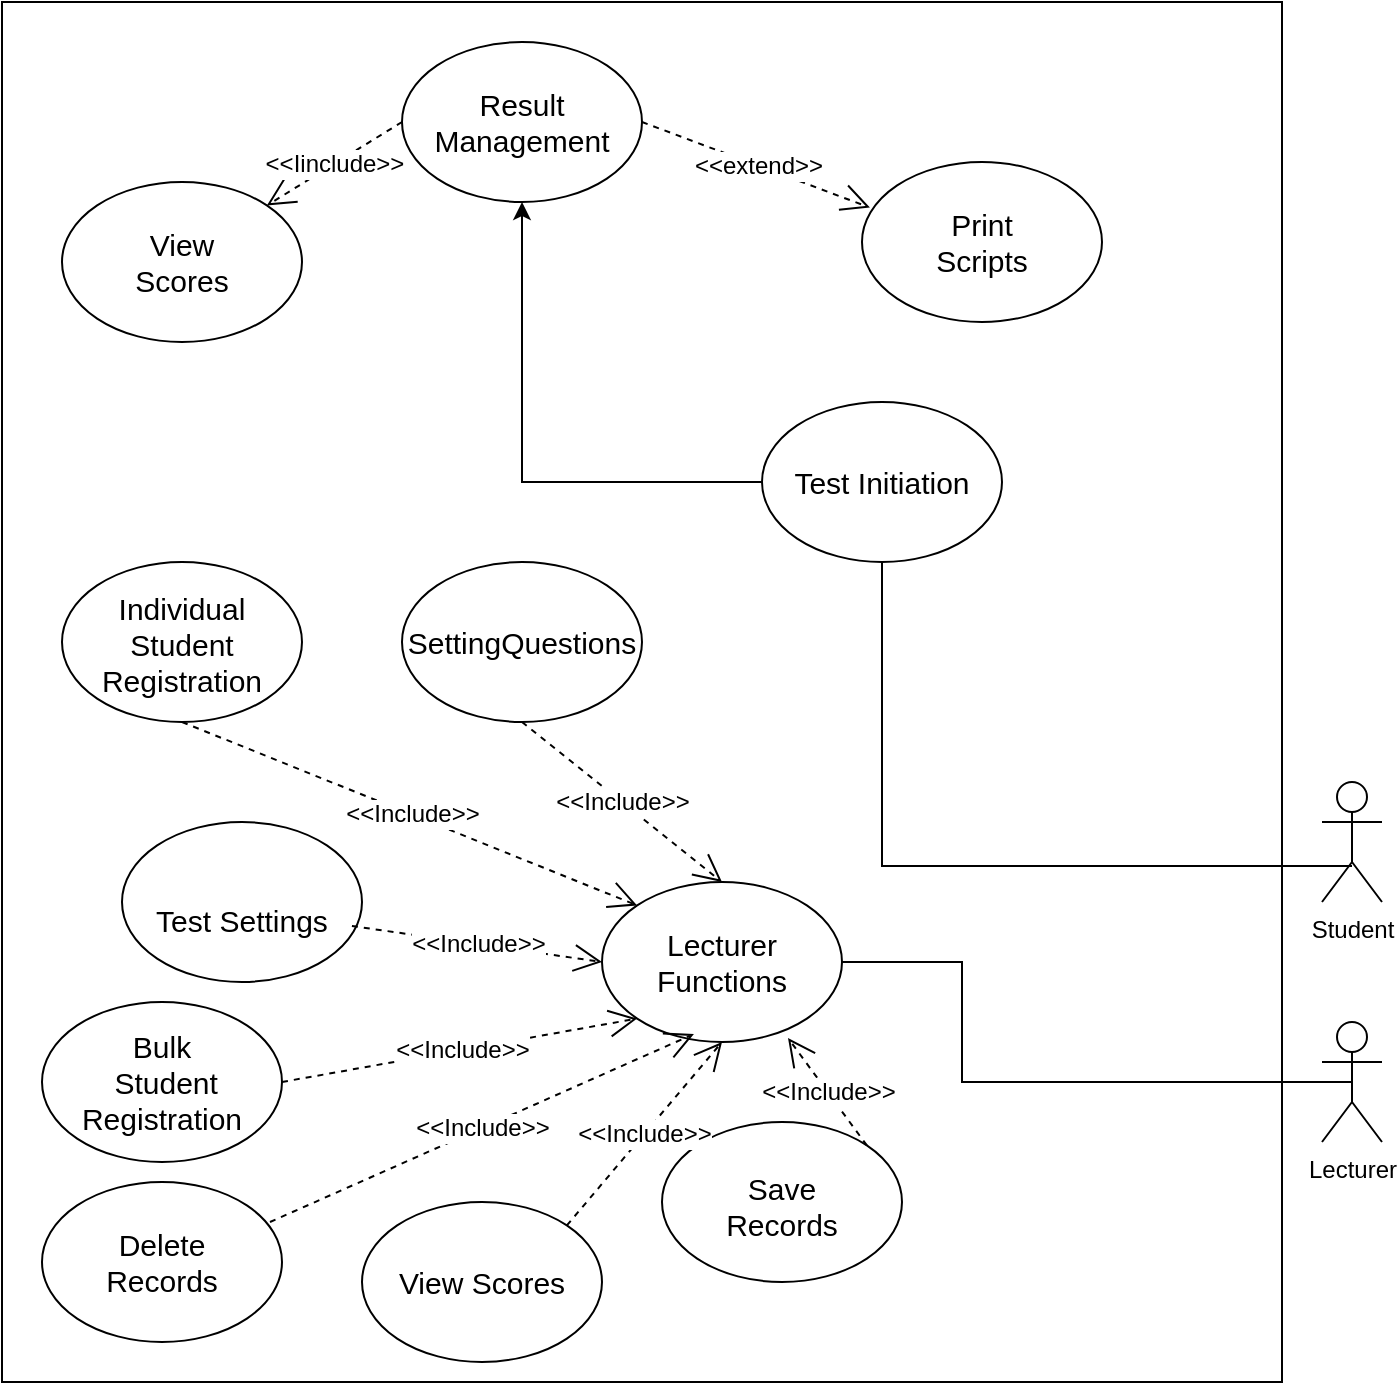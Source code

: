 <mxfile version="22.1.17" type="github">
  <diagram name="Page-1" id="SaG5RkMBY4uXLhKhSdqJ">
    <mxGraphModel dx="2750" dy="1630" grid="1" gridSize="10" guides="1" tooltips="1" connect="1" arrows="1" fold="1" page="1" pageScale="1" pageWidth="850" pageHeight="1100" math="0" shadow="0">
      <root>
        <mxCell id="0" />
        <mxCell id="1" parent="0" />
        <mxCell id="NP1iqPsxtxDzdF3vVpSx-9" value="" style="rounded=0;whiteSpace=wrap;html=1;" parent="1" vertex="1">
          <mxGeometry x="-1080" y="-800" width="640" height="690" as="geometry" />
        </mxCell>
        <mxCell id="NP1iqPsxtxDzdF3vVpSx-2" value="&lt;font style=&quot;font-size: 15px;&quot;&gt;Test Initiation&lt;/font&gt;" style="ellipse;whiteSpace=wrap;html=1;" parent="1" vertex="1">
          <mxGeometry x="-700" y="-600" width="120" height="80" as="geometry" />
        </mxCell>
        <mxCell id="NP1iqPsxtxDzdF3vVpSx-3" value="&lt;font style=&quot;font-size: 15px;&quot;&gt;Result Management&lt;/font&gt;" style="ellipse;whiteSpace=wrap;html=1;" parent="1" vertex="1">
          <mxGeometry x="-880" y="-780" width="120" height="80" as="geometry" />
        </mxCell>
        <mxCell id="NP1iqPsxtxDzdF3vVpSx-5" value="&lt;font style=&quot;font-size: 15px;&quot;&gt;Lecturer Functions&lt;/font&gt;" style="ellipse;whiteSpace=wrap;html=1;" parent="1" vertex="1">
          <mxGeometry x="-780" y="-360" width="120" height="80" as="geometry" />
        </mxCell>
        <mxCell id="NP1iqPsxtxDzdF3vVpSx-6" value="Student&lt;br&gt;" style="shape=umlActor;verticalLabelPosition=bottom;verticalAlign=top;html=1;outlineConnect=0;" parent="1" vertex="1">
          <mxGeometry x="-420" y="-410" width="30" height="60" as="geometry" />
        </mxCell>
        <mxCell id="NP1iqPsxtxDzdF3vVpSx-7" value="Lecturer" style="shape=umlActor;verticalLabelPosition=bottom;verticalAlign=top;html=1;outlineConnect=0;" parent="1" vertex="1">
          <mxGeometry x="-420" y="-290" width="30" height="60" as="geometry" />
        </mxCell>
        <mxCell id="NP1iqPsxtxDzdF3vVpSx-26" value="" style="endArrow=none;html=1;rounded=0;entryX=0.5;entryY=1;entryDx=0;entryDy=0;exitX=0.5;exitY=0.7;exitDx=0;exitDy=0;exitPerimeter=0;" parent="1" source="NP1iqPsxtxDzdF3vVpSx-6" edge="1">
          <mxGeometry width="50" height="50" relative="1" as="geometry">
            <mxPoint x="-730" y="-540" as="sourcePoint" />
            <mxPoint x="-640" y="-440" as="targetPoint" />
            <Array as="points">
              <mxPoint x="-640" y="-368" />
            </Array>
          </mxGeometry>
        </mxCell>
        <mxCell id="NP1iqPsxtxDzdF3vVpSx-32" value="&lt;font style=&quot;&quot;&gt;&lt;font style=&quot;font-size: 15px;&quot;&gt;&lt;br&gt;Individual Student Registration&lt;/font&gt;&lt;br&gt;&lt;br&gt;&lt;/font&gt;" style="ellipse;whiteSpace=wrap;html=1;" parent="1" vertex="1">
          <mxGeometry x="-1050" y="-520" width="120" height="80" as="geometry" />
        </mxCell>
        <mxCell id="NP1iqPsxtxDzdF3vVpSx-39" value="" style="endArrow=classic;html=1;rounded=0;entryX=0.5;entryY=1;entryDx=0;entryDy=0;exitX=0;exitY=0.5;exitDx=0;exitDy=0;" parent="1" source="NP1iqPsxtxDzdF3vVpSx-2" target="NP1iqPsxtxDzdF3vVpSx-3" edge="1">
          <mxGeometry width="50" height="50" relative="1" as="geometry">
            <mxPoint x="-730" y="-640" as="sourcePoint" />
            <mxPoint x="-680" y="-690" as="targetPoint" />
            <Array as="points">
              <mxPoint x="-820" y="-560" />
            </Array>
          </mxGeometry>
        </mxCell>
        <mxCell id="NP1iqPsxtxDzdF3vVpSx-40" value="" style="endArrow=none;html=1;rounded=0;exitX=1;exitY=0.5;exitDx=0;exitDy=0;entryX=0.5;entryY=0.5;entryDx=0;entryDy=0;entryPerimeter=0;" parent="1" source="NP1iqPsxtxDzdF3vVpSx-5" target="NP1iqPsxtxDzdF3vVpSx-7" edge="1">
          <mxGeometry width="50" height="50" relative="1" as="geometry">
            <mxPoint x="-730" y="-470" as="sourcePoint" />
            <mxPoint x="-680" y="-520" as="targetPoint" />
            <Array as="points">
              <mxPoint x="-600" y="-320" />
              <mxPoint x="-600" y="-260" />
            </Array>
          </mxGeometry>
        </mxCell>
        <mxCell id="NP1iqPsxtxDzdF3vVpSx-42" value="&amp;lt;&amp;lt;Include&amp;gt;&amp;gt;" style="endArrow=open;endSize=12;dashed=1;html=1;rounded=0;fontFamily=Helvetica;fontSize=12;fontColor=default;exitX=0.5;exitY=1;exitDx=0;exitDy=0;entryX=0;entryY=0;entryDx=0;entryDy=0;" parent="1" source="NP1iqPsxtxDzdF3vVpSx-32" target="NP1iqPsxtxDzdF3vVpSx-5" edge="1">
          <mxGeometry x="0.007" width="160" relative="1" as="geometry">
            <mxPoint x="-860" y="-410" as="sourcePoint" />
            <mxPoint x="-700" y="-410" as="targetPoint" />
            <mxPoint as="offset" />
          </mxGeometry>
        </mxCell>
        <mxCell id="NP1iqPsxtxDzdF3vVpSx-48" value="&amp;lt;&amp;lt;Include&amp;gt;&amp;gt;" style="endArrow=open;endSize=12;dashed=1;html=1;rounded=0;fontFamily=Helvetica;fontSize=12;fontColor=default;exitX=1;exitY=0.5;exitDx=0;exitDy=0;entryX=0;entryY=1;entryDx=0;entryDy=0;" parent="1" target="NP1iqPsxtxDzdF3vVpSx-5" edge="1">
          <mxGeometry x="0.007" width="160" relative="1" as="geometry">
            <mxPoint x="-940" y="-260" as="sourcePoint" />
            <mxPoint x="-852" y="-348" as="targetPoint" />
            <mxPoint as="offset" />
          </mxGeometry>
        </mxCell>
        <mxCell id="NP1iqPsxtxDzdF3vVpSx-49" value="&lt;font style=&quot;font-size: 15px;&quot;&gt;SettingQuestions&lt;/font&gt;" style="ellipse;whiteSpace=wrap;html=1;labelBackgroundColor=default;strokeColor=default;align=center;verticalAlign=middle;fontFamily=Helvetica;fontSize=12;fontColor=default;fillColor=default;horizontal=1;" parent="1" vertex="1">
          <mxGeometry x="-880" y="-520" width="120" height="80" as="geometry" />
        </mxCell>
        <mxCell id="NP1iqPsxtxDzdF3vVpSx-50" value="&amp;lt;&amp;lt;Include&amp;gt;&amp;gt;" style="endArrow=open;endSize=12;dashed=1;html=1;rounded=0;fontFamily=Helvetica;fontSize=12;fontColor=default;exitX=0.5;exitY=1;exitDx=0;exitDy=0;entryX=0.5;entryY=0;entryDx=0;entryDy=0;" parent="1" source="NP1iqPsxtxDzdF3vVpSx-49" target="NP1iqPsxtxDzdF3vVpSx-5" edge="1">
          <mxGeometry x="0.007" width="160" relative="1" as="geometry">
            <mxPoint x="-980" y="-430" as="sourcePoint" />
            <mxPoint x="-752" y="-338" as="targetPoint" />
            <mxPoint as="offset" />
          </mxGeometry>
        </mxCell>
        <mxCell id="NP1iqPsxtxDzdF3vVpSx-51" value="&lt;div style=&quot;text-align: justify; font-size: 15px; line-height: 120%;&quot;&gt;&lt;font style=&quot;font-size: 15px;&quot;&gt;&lt;br&gt;&lt;/font&gt;&lt;/div&gt;&lt;font style=&quot;font-size: 15px;&quot;&gt;&lt;div style=&quot;text-align: justify; line-height: 120%;&quot;&gt;Test Settings&lt;/div&gt;&lt;/font&gt;" style="ellipse;whiteSpace=wrap;html=1;labelBackgroundColor=default;strokeColor=default;align=center;verticalAlign=middle;fontFamily=Helvetica;fontSize=12;fontColor=default;fillColor=default;" parent="1" vertex="1">
          <mxGeometry x="-1020" y="-390" width="120" height="80" as="geometry" />
        </mxCell>
        <mxCell id="NP1iqPsxtxDzdF3vVpSx-52" value="&amp;lt;&amp;lt;Include&amp;gt;&amp;gt;" style="endArrow=open;endSize=12;dashed=1;html=1;rounded=0;fontFamily=Helvetica;fontSize=12;fontColor=default;exitX=0.958;exitY=0.65;exitDx=0;exitDy=0;entryX=0;entryY=0.5;entryDx=0;entryDy=0;exitPerimeter=0;" parent="1" source="NP1iqPsxtxDzdF3vVpSx-51" target="NP1iqPsxtxDzdF3vVpSx-5" edge="1">
          <mxGeometry x="0.007" width="160" relative="1" as="geometry">
            <mxPoint x="-810" y="-430" as="sourcePoint" />
            <mxPoint x="-710" y="-350" as="targetPoint" />
            <mxPoint as="offset" />
          </mxGeometry>
        </mxCell>
        <mxCell id="NP1iqPsxtxDzdF3vVpSx-53" value="&lt;font style=&quot;font-size: 15px;&quot;&gt;View Scores&lt;br&gt;&lt;/font&gt;" style="ellipse;whiteSpace=wrap;html=1;labelBackgroundColor=default;strokeColor=default;align=center;verticalAlign=middle;fontFamily=Helvetica;fontSize=12;fontColor=default;fillColor=default;" parent="1" vertex="1">
          <mxGeometry x="-900" y="-200" width="120" height="80" as="geometry" />
        </mxCell>
        <mxCell id="NP1iqPsxtxDzdF3vVpSx-54" value="&lt;font style=&quot;font-size: 15px;&quot;&gt;&lt;br&gt;Save &lt;br&gt;Records&lt;/font&gt;" style="ellipse;whiteSpace=wrap;html=1;labelBackgroundColor=default;strokeColor=default;align=center;verticalAlign=top;fontFamily=Helvetica;fontSize=12;fontColor=default;fillColor=default;" parent="1" vertex="1">
          <mxGeometry x="-750" y="-240" width="120" height="80" as="geometry" />
        </mxCell>
        <mxCell id="NP1iqPsxtxDzdF3vVpSx-55" value="&lt;font style=&quot;font-size: 15px;&quot;&gt;Delete &lt;br&gt;Records&lt;br&gt;&lt;/font&gt;" style="ellipse;whiteSpace=wrap;html=1;labelBackgroundColor=default;strokeColor=default;align=center;verticalAlign=middle;fontFamily=Helvetica;fontSize=12;fontColor=default;fillColor=default;" parent="1" vertex="1">
          <mxGeometry x="-1060" y="-210" width="120" height="80" as="geometry" />
        </mxCell>
        <mxCell id="NP1iqPsxtxDzdF3vVpSx-57" value="&amp;lt;&amp;lt;Include&amp;gt;&amp;gt;" style="endArrow=open;endSize=12;dashed=1;html=1;rounded=0;fontFamily=Helvetica;fontSize=12;fontColor=default;exitX=0.95;exitY=0.25;exitDx=0;exitDy=0;entryX=0.383;entryY=0.95;entryDx=0;entryDy=0;exitPerimeter=0;entryPerimeter=0;" parent="1" source="NP1iqPsxtxDzdF3vVpSx-55" target="NP1iqPsxtxDzdF3vVpSx-5" edge="1">
          <mxGeometry x="0.007" width="160" relative="1" as="geometry">
            <mxPoint x="-930" y="-250" as="sourcePoint" />
            <mxPoint x="-752" y="-282" as="targetPoint" />
            <mxPoint as="offset" />
          </mxGeometry>
        </mxCell>
        <mxCell id="NP1iqPsxtxDzdF3vVpSx-58" value="Bulk&lt;br&gt;&amp;nbsp;Student&lt;br&gt;Registration" style="ellipse;whiteSpace=wrap;html=1;labelBackgroundColor=default;strokeColor=default;align=center;verticalAlign=middle;fontFamily=Helvetica;fontSize=15;fontColor=default;fillColor=default;" parent="1" vertex="1">
          <mxGeometry x="-1060" y="-300" width="120" height="80" as="geometry" />
        </mxCell>
        <mxCell id="NP1iqPsxtxDzdF3vVpSx-59" value="&amp;lt;&amp;lt;Include&amp;gt;&amp;gt;" style="endArrow=open;endSize=12;dashed=1;html=1;rounded=0;fontFamily=Helvetica;fontSize=12;fontColor=default;exitX=1;exitY=0;exitDx=0;exitDy=0;entryX=0.5;entryY=1;entryDx=0;entryDy=0;" parent="1" source="NP1iqPsxtxDzdF3vVpSx-53" target="NP1iqPsxtxDzdF3vVpSx-5" edge="1">
          <mxGeometry x="0.007" width="160" relative="1" as="geometry">
            <mxPoint x="-936" y="-180" as="sourcePoint" />
            <mxPoint x="-724" y="-274" as="targetPoint" />
            <mxPoint as="offset" />
          </mxGeometry>
        </mxCell>
        <mxCell id="NP1iqPsxtxDzdF3vVpSx-60" value="&amp;lt;&amp;lt;Include&amp;gt;&amp;gt;" style="endArrow=open;endSize=12;dashed=1;html=1;rounded=0;fontFamily=Helvetica;fontSize=12;fontColor=default;exitX=1;exitY=0;exitDx=0;exitDy=0;entryX=0.775;entryY=0.975;entryDx=0;entryDy=0;entryPerimeter=0;" parent="1" source="NP1iqPsxtxDzdF3vVpSx-54" target="NP1iqPsxtxDzdF3vVpSx-5" edge="1">
          <mxGeometry x="0.007" width="160" relative="1" as="geometry">
            <mxPoint x="-788" y="-178" as="sourcePoint" />
            <mxPoint x="-714" y="-264" as="targetPoint" />
            <mxPoint as="offset" />
          </mxGeometry>
        </mxCell>
        <mxCell id="NP1iqPsxtxDzdF3vVpSx-61" value="&lt;font style=&quot;font-size: 15px;&quot;&gt;View &lt;br&gt;Scores&lt;/font&gt;" style="ellipse;whiteSpace=wrap;html=1;labelBackgroundColor=default;strokeColor=default;align=center;verticalAlign=middle;fontFamily=Helvetica;fontSize=12;fontColor=default;fillColor=default;" parent="1" vertex="1">
          <mxGeometry x="-1050" y="-710" width="120" height="80" as="geometry" />
        </mxCell>
        <mxCell id="NP1iqPsxtxDzdF3vVpSx-62" value="&lt;font style=&quot;font-size: 15px;&quot;&gt;Print &lt;br&gt;Scripts&lt;/font&gt;" style="ellipse;whiteSpace=wrap;html=1;labelBackgroundColor=default;strokeColor=default;align=center;verticalAlign=middle;fontFamily=Helvetica;fontSize=12;fontColor=default;fillColor=default;" parent="1" vertex="1">
          <mxGeometry x="-650" y="-720" width="120" height="80" as="geometry" />
        </mxCell>
        <mxCell id="NP1iqPsxtxDzdF3vVpSx-63" value="&amp;lt;&amp;lt;Iinclude&amp;gt;&amp;gt;" style="endArrow=open;endSize=12;dashed=1;html=1;rounded=0;fontFamily=Helvetica;fontSize=12;fontColor=default;exitX=0;exitY=0.5;exitDx=0;exitDy=0;entryX=1;entryY=0;entryDx=0;entryDy=0;" parent="1" source="NP1iqPsxtxDzdF3vVpSx-3" target="NP1iqPsxtxDzdF3vVpSx-61" edge="1">
          <mxGeometry x="0.007" width="160" relative="1" as="geometry">
            <mxPoint x="-980" y="-430" as="sourcePoint" />
            <mxPoint x="-752" y="-338" as="targetPoint" />
            <mxPoint as="offset" />
          </mxGeometry>
        </mxCell>
        <mxCell id="NP1iqPsxtxDzdF3vVpSx-64" value="&amp;lt;&amp;lt;extend&amp;gt;&amp;gt;" style="endArrow=open;endSize=12;dashed=1;html=1;rounded=0;fontFamily=Helvetica;fontSize=12;fontColor=default;exitX=1;exitY=0.5;exitDx=0;exitDy=0;entryX=0.033;entryY=0.285;entryDx=0;entryDy=0;entryPerimeter=0;" parent="1" source="NP1iqPsxtxDzdF3vVpSx-3" target="NP1iqPsxtxDzdF3vVpSx-62" edge="1">
          <mxGeometry x="0.007" width="160" relative="1" as="geometry">
            <mxPoint x="-980" y="-430" as="sourcePoint" />
            <mxPoint x="-752" y="-338" as="targetPoint" />
            <mxPoint as="offset" />
          </mxGeometry>
        </mxCell>
        <mxCell id="KmL8ng4sVwqEaegbpeaS-3" value="" style="endArrow=none;html=1;rounded=0;" edge="1" parent="1">
          <mxGeometry width="50" height="50" relative="1" as="geometry">
            <mxPoint x="-640" y="-440" as="sourcePoint" />
            <mxPoint x="-640" y="-520" as="targetPoint" />
          </mxGeometry>
        </mxCell>
      </root>
    </mxGraphModel>
  </diagram>
</mxfile>
